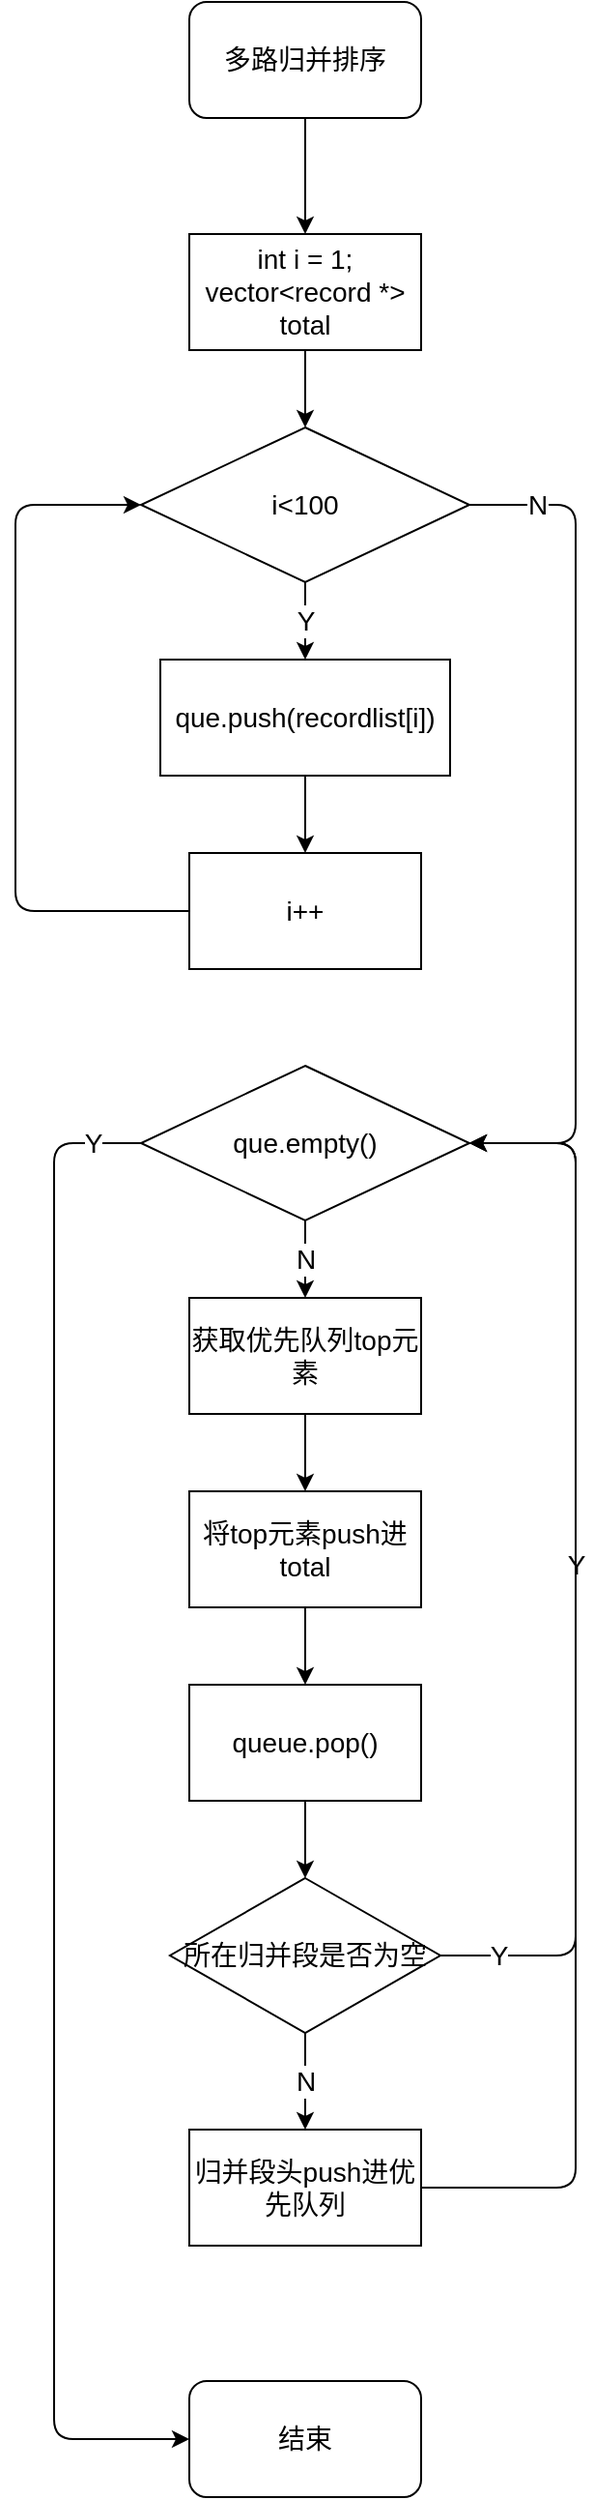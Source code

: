 <mxfile>
    <diagram id="pBKlz_e1aYdq62vzsBbH" name="第 1 页">
        <mxGraphModel dx="487" dy="853" grid="1" gridSize="10" guides="1" tooltips="1" connect="1" arrows="1" fold="1" page="1" pageScale="1" pageWidth="980" pageHeight="1390" background="#ffffff" math="0" shadow="0">
            <root>
                <mxCell id="0"/>
                <mxCell id="1" parent="0"/>
                <mxCell id="19" style="edgeStyle=orthogonalEdgeStyle;html=1;exitX=0.5;exitY=1;exitDx=0;exitDy=0;fontSize=14;" edge="1" parent="1" source="2" target="3">
                    <mxGeometry relative="1" as="geometry"/>
                </mxCell>
                <mxCell id="2" value="多路归并排序" style="rounded=1;whiteSpace=wrap;html=1;fontSize=14;" vertex="1" parent="1">
                    <mxGeometry x="280" y="120" width="120" height="60" as="geometry"/>
                </mxCell>
                <mxCell id="20" style="edgeStyle=orthogonalEdgeStyle;html=1;exitX=0.5;exitY=1;exitDx=0;exitDy=0;fontSize=14;" edge="1" parent="1" source="3" target="5">
                    <mxGeometry relative="1" as="geometry"/>
                </mxCell>
                <mxCell id="3" value="int i = 1;&lt;br&gt;vector&amp;lt;record *&amp;gt;&lt;br&gt;total" style="rounded=0;whiteSpace=wrap;html=1;fontSize=14;" vertex="1" parent="1">
                    <mxGeometry x="280" y="240" width="120" height="60" as="geometry"/>
                </mxCell>
                <mxCell id="9" value="Y" style="edgeStyle=orthogonalEdgeStyle;html=1;exitX=0.5;exitY=1;exitDx=0;exitDy=0;fontSize=14;" edge="1" parent="1" source="5" target="6">
                    <mxGeometry relative="1" as="geometry"/>
                </mxCell>
                <mxCell id="21" value="N" style="edgeStyle=orthogonalEdgeStyle;html=1;exitX=1;exitY=0.5;exitDx=0;exitDy=0;fontSize=14;" edge="1" parent="1" source="5" target="12">
                    <mxGeometry x="-0.841" relative="1" as="geometry">
                        <Array as="points">
                            <mxPoint x="480" y="380"/>
                            <mxPoint x="480" y="710"/>
                        </Array>
                        <mxPoint as="offset"/>
                    </mxGeometry>
                </mxCell>
                <mxCell id="5" value="i&amp;lt;100" style="rhombus;whiteSpace=wrap;html=1;fontSize=14;" vertex="1" parent="1">
                    <mxGeometry x="255" y="340" width="170" height="80" as="geometry"/>
                </mxCell>
                <mxCell id="10" style="edgeStyle=orthogonalEdgeStyle;html=1;exitX=0.5;exitY=1;exitDx=0;exitDy=0;fontSize=14;" edge="1" parent="1" source="6" target="7">
                    <mxGeometry relative="1" as="geometry"/>
                </mxCell>
                <mxCell id="6" value="que.push(recordlist[i])" style="rounded=0;whiteSpace=wrap;html=1;fontSize=14;" vertex="1" parent="1">
                    <mxGeometry x="265" y="460" width="150" height="60" as="geometry"/>
                </mxCell>
                <mxCell id="8" style="edgeStyle=orthogonalEdgeStyle;html=1;exitX=0;exitY=0.5;exitDx=0;exitDy=0;entryX=0;entryY=0.5;entryDx=0;entryDy=0;fontSize=14;" edge="1" parent="1" source="7" target="5">
                    <mxGeometry relative="1" as="geometry">
                        <Array as="points">
                            <mxPoint x="190" y="590"/>
                            <mxPoint x="190" y="380"/>
                        </Array>
                    </mxGeometry>
                </mxCell>
                <mxCell id="7" value="i++" style="rounded=0;whiteSpace=wrap;html=1;fontSize=14;" vertex="1" parent="1">
                    <mxGeometry x="280" y="560" width="120" height="60" as="geometry"/>
                </mxCell>
                <mxCell id="22" value="N" style="edgeStyle=orthogonalEdgeStyle;html=1;exitX=0.5;exitY=1;exitDx=0;exitDy=0;fontSize=14;" edge="1" parent="1" source="12" target="13">
                    <mxGeometry relative="1" as="geometry"/>
                </mxCell>
                <mxCell id="28" value="Y" style="edgeStyle=orthogonalEdgeStyle;html=1;exitX=0;exitY=0.5;exitDx=0;exitDy=0;entryX=0;entryY=0.5;entryDx=0;entryDy=0;fontSize=14;" edge="1" parent="1" source="12" target="18">
                    <mxGeometry x="-0.936" relative="1" as="geometry">
                        <Array as="points">
                            <mxPoint x="210" y="710"/>
                            <mxPoint x="210" y="1380"/>
                        </Array>
                        <mxPoint as="offset"/>
                    </mxGeometry>
                </mxCell>
                <mxCell id="12" value="que.empty()" style="rhombus;whiteSpace=wrap;html=1;fontSize=14;" vertex="1" parent="1">
                    <mxGeometry x="255" y="670" width="170" height="80" as="geometry"/>
                </mxCell>
                <mxCell id="23" style="edgeStyle=orthogonalEdgeStyle;html=1;exitX=0.5;exitY=1;exitDx=0;exitDy=0;fontSize=14;" edge="1" parent="1" source="13" target="15">
                    <mxGeometry relative="1" as="geometry"/>
                </mxCell>
                <mxCell id="13" value="获取优先队列top元素" style="rounded=0;whiteSpace=wrap;html=1;fontSize=14;" vertex="1" parent="1">
                    <mxGeometry x="280" y="790" width="120" height="60" as="geometry"/>
                </mxCell>
                <mxCell id="25" style="edgeStyle=orthogonalEdgeStyle;html=1;exitX=0.5;exitY=1;exitDx=0;exitDy=0;fontSize=14;" edge="1" parent="1" source="14" target="16">
                    <mxGeometry relative="1" as="geometry"/>
                </mxCell>
                <mxCell id="14" value="queue.pop()" style="rounded=0;whiteSpace=wrap;html=1;fontSize=14;" vertex="1" parent="1">
                    <mxGeometry x="280" y="990" width="120" height="60" as="geometry"/>
                </mxCell>
                <mxCell id="24" style="edgeStyle=orthogonalEdgeStyle;html=1;exitX=0.5;exitY=1;exitDx=0;exitDy=0;fontSize=14;" edge="1" parent="1" source="15" target="14">
                    <mxGeometry relative="1" as="geometry"/>
                </mxCell>
                <mxCell id="15" value="将top元素push进total" style="rounded=0;whiteSpace=wrap;html=1;fontSize=14;" vertex="1" parent="1">
                    <mxGeometry x="280" y="890" width="120" height="60" as="geometry"/>
                </mxCell>
                <mxCell id="26" value="N" style="edgeStyle=orthogonalEdgeStyle;html=1;exitX=0.5;exitY=1;exitDx=0;exitDy=0;fontSize=14;" edge="1" parent="1" source="16" target="17">
                    <mxGeometry relative="1" as="geometry"/>
                </mxCell>
                <mxCell id="29" value="Y" style="edgeStyle=orthogonalEdgeStyle;html=1;exitX=1;exitY=0.5;exitDx=0;exitDy=0;entryX=1;entryY=0.5;entryDx=0;entryDy=0;fontSize=14;" edge="1" parent="1" source="16" target="12">
                    <mxGeometry relative="1" as="geometry">
                        <Array as="points">
                            <mxPoint x="480" y="1130"/>
                            <mxPoint x="480" y="710"/>
                        </Array>
                    </mxGeometry>
                </mxCell>
                <mxCell id="16" value="所在归并段是否为空" style="rhombus;whiteSpace=wrap;html=1;fontSize=14;" vertex="1" parent="1">
                    <mxGeometry x="270" y="1090" width="140" height="80" as="geometry"/>
                </mxCell>
                <mxCell id="27" value="Y" style="edgeStyle=orthogonalEdgeStyle;html=1;exitX=1;exitY=0.5;exitDx=0;exitDy=0;entryX=1;entryY=0.5;entryDx=0;entryDy=0;fontSize=14;" edge="1" parent="1" source="17" target="12">
                    <mxGeometry x="-0.407" y="40" relative="1" as="geometry">
                        <Array as="points">
                            <mxPoint x="480" y="1250"/>
                            <mxPoint x="480" y="710"/>
                        </Array>
                        <mxPoint as="offset"/>
                    </mxGeometry>
                </mxCell>
                <mxCell id="17" value="归并段头push进优先队列" style="rounded=0;whiteSpace=wrap;html=1;fontSize=14;" vertex="1" parent="1">
                    <mxGeometry x="280" y="1220" width="120" height="60" as="geometry"/>
                </mxCell>
                <mxCell id="18" value="结束" style="rounded=1;whiteSpace=wrap;html=1;fontSize=14;" vertex="1" parent="1">
                    <mxGeometry x="280" y="1350" width="120" height="60" as="geometry"/>
                </mxCell>
            </root>
        </mxGraphModel>
    </diagram>
</mxfile>